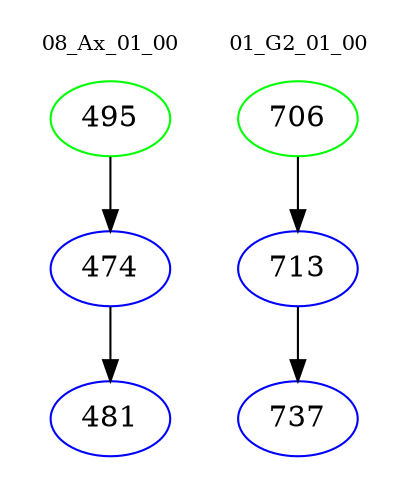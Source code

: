 digraph{
subgraph cluster_0 {
color = white
label = "08_Ax_01_00";
fontsize=10;
T0_495 [label="495", color="green"]
T0_495 -> T0_474 [color="black"]
T0_474 [label="474", color="blue"]
T0_474 -> T0_481 [color="black"]
T0_481 [label="481", color="blue"]
}
subgraph cluster_1 {
color = white
label = "01_G2_01_00";
fontsize=10;
T1_706 [label="706", color="green"]
T1_706 -> T1_713 [color="black"]
T1_713 [label="713", color="blue"]
T1_713 -> T1_737 [color="black"]
T1_737 [label="737", color="blue"]
}
}
